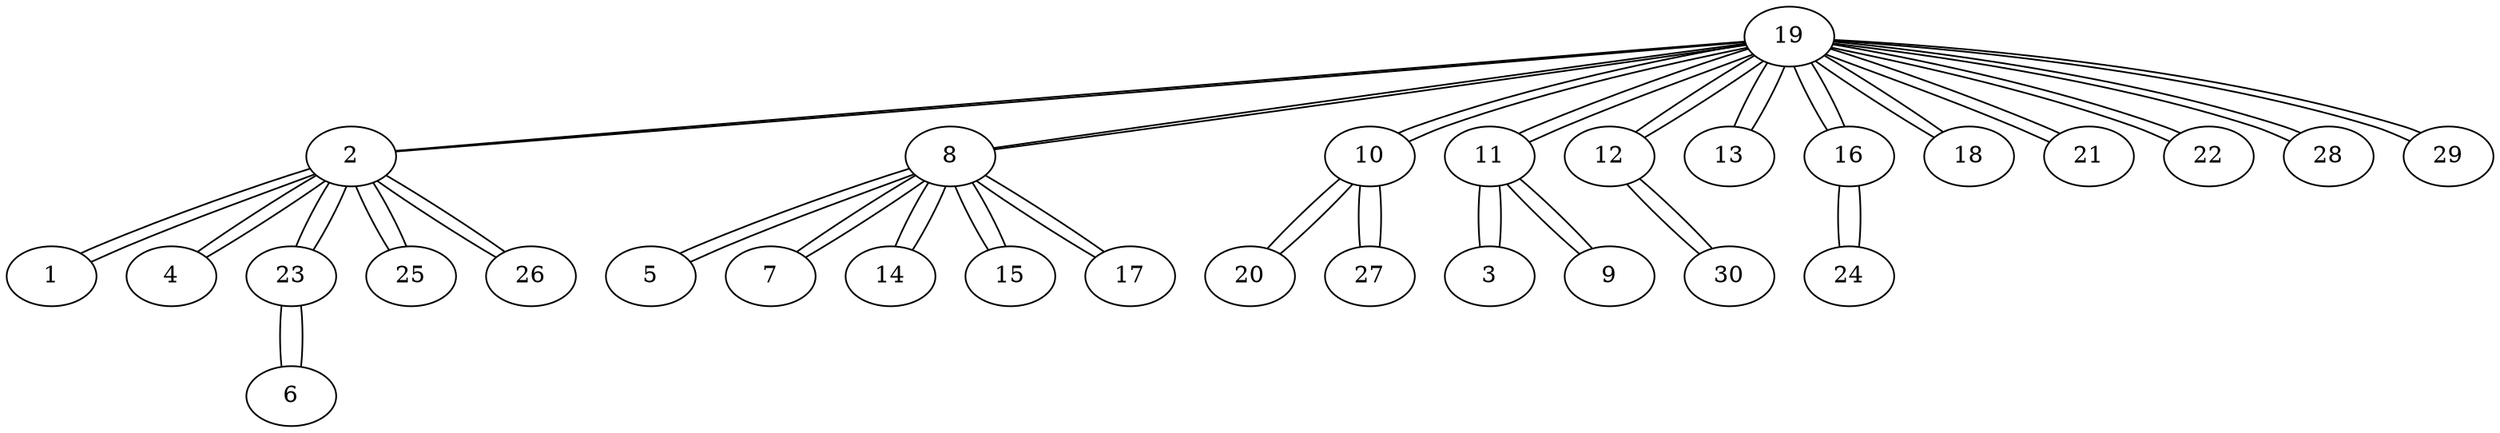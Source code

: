 graph sample {
19 -- 2;
2 -- 19;
19 -- 8;
8 -- 19;
19 -- 10;
10 -- 19;
19 -- 11;
11 -- 19;
19 -- 12;
12 -- 19;
19 -- 13;
13 -- 19;
19 -- 16;
16 -- 19;
19 -- 18;
18 -- 19;
19 -- 21;
21 -- 19;
19 -- 22;
22 -- 19;
19 -- 28;
28 -- 19;
19 -- 29;
29 -- 19;
2 -- 1;
1 -- 2;
2 -- 4;
4 -- 2;
2 -- 23;
23 -- 2;
2 -- 25;
25 -- 2;
2 -- 26;
26 -- 2;
8 -- 5;
5 -- 8;
8 -- 7;
7 -- 8;
8 -- 14;
14 -- 8;
8 -- 15;
15 -- 8;
8 -- 17;
17 -- 8;
10 -- 20;
20 -- 10;
10 -- 27;
27 -- 10;
11 -- 3;
3 -- 11;
11 -- 9;
9 -- 11;
12 -- 30;
30 -- 12;
16 -- 24;
24 -- 16;
23 -- 6;
6 -- 23;
}